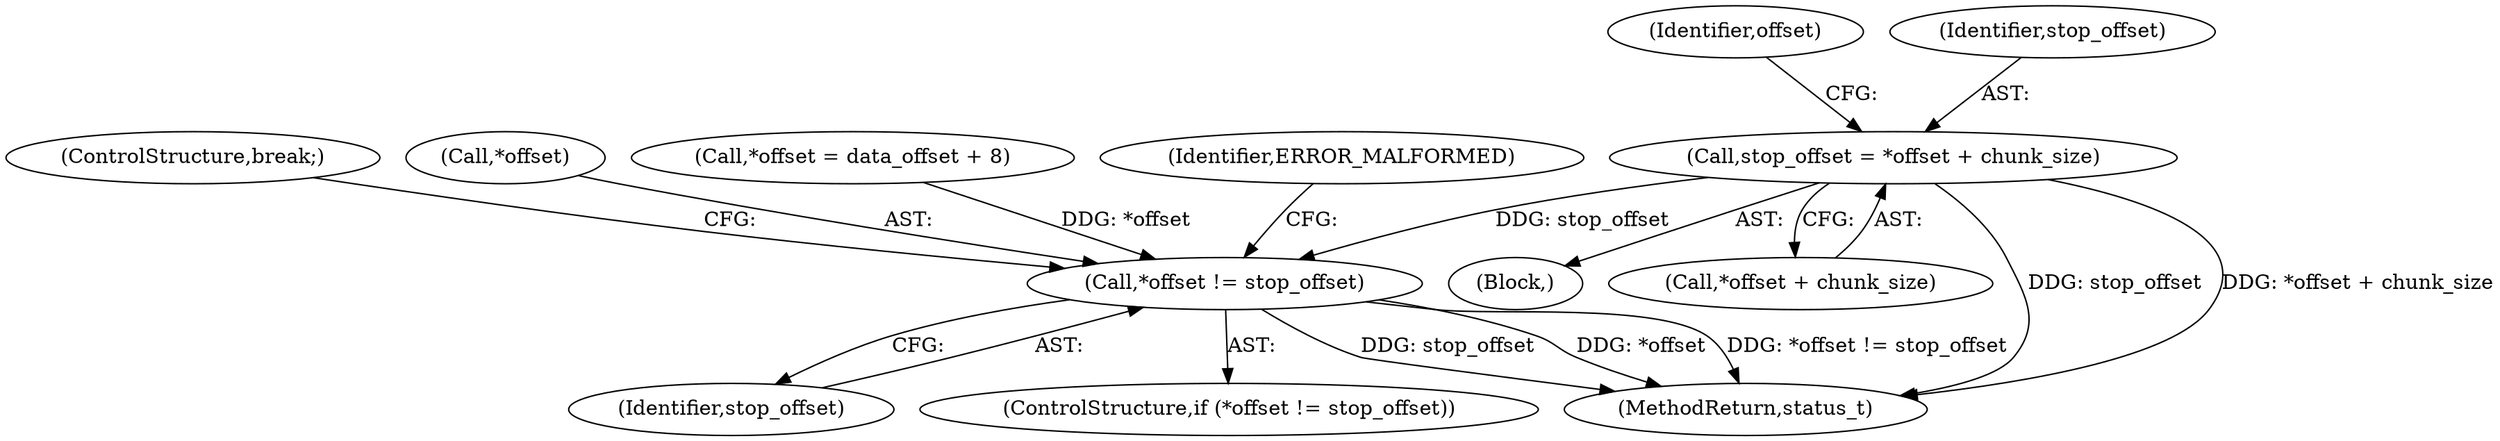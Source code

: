 digraph "0_Android_f81038006b4c59a5a148dcad887371206033c28f_2@integer" {
"1001525" [label="(Call,stop_offset = *offset + chunk_size)"];
"1001564" [label="(Call,*offset != stop_offset)"];
"1001571" [label="(ControlStructure,break;)"];
"1001443" [label="(Block,)"];
"1001527" [label="(Call,*offset + chunk_size)"];
"1001525" [label="(Call,stop_offset = *offset + chunk_size)"];
"1001565" [label="(Call,*offset)"];
"1001533" [label="(Identifier,offset)"];
"1001567" [label="(Identifier,stop_offset)"];
"1001563" [label="(ControlStructure,if (*offset != stop_offset))"];
"1001531" [label="(Call,*offset = data_offset + 8)"];
"1003289" [label="(MethodReturn,status_t)"];
"1001570" [label="(Identifier,ERROR_MALFORMED)"];
"1001564" [label="(Call,*offset != stop_offset)"];
"1001526" [label="(Identifier,stop_offset)"];
"1001525" -> "1001443"  [label="AST: "];
"1001525" -> "1001527"  [label="CFG: "];
"1001526" -> "1001525"  [label="AST: "];
"1001527" -> "1001525"  [label="AST: "];
"1001533" -> "1001525"  [label="CFG: "];
"1001525" -> "1003289"  [label="DDG: stop_offset"];
"1001525" -> "1003289"  [label="DDG: *offset + chunk_size"];
"1001525" -> "1001564"  [label="DDG: stop_offset"];
"1001564" -> "1001563"  [label="AST: "];
"1001564" -> "1001567"  [label="CFG: "];
"1001565" -> "1001564"  [label="AST: "];
"1001567" -> "1001564"  [label="AST: "];
"1001570" -> "1001564"  [label="CFG: "];
"1001571" -> "1001564"  [label="CFG: "];
"1001564" -> "1003289"  [label="DDG: stop_offset"];
"1001564" -> "1003289"  [label="DDG: *offset"];
"1001564" -> "1003289"  [label="DDG: *offset != stop_offset"];
"1001531" -> "1001564"  [label="DDG: *offset"];
}
